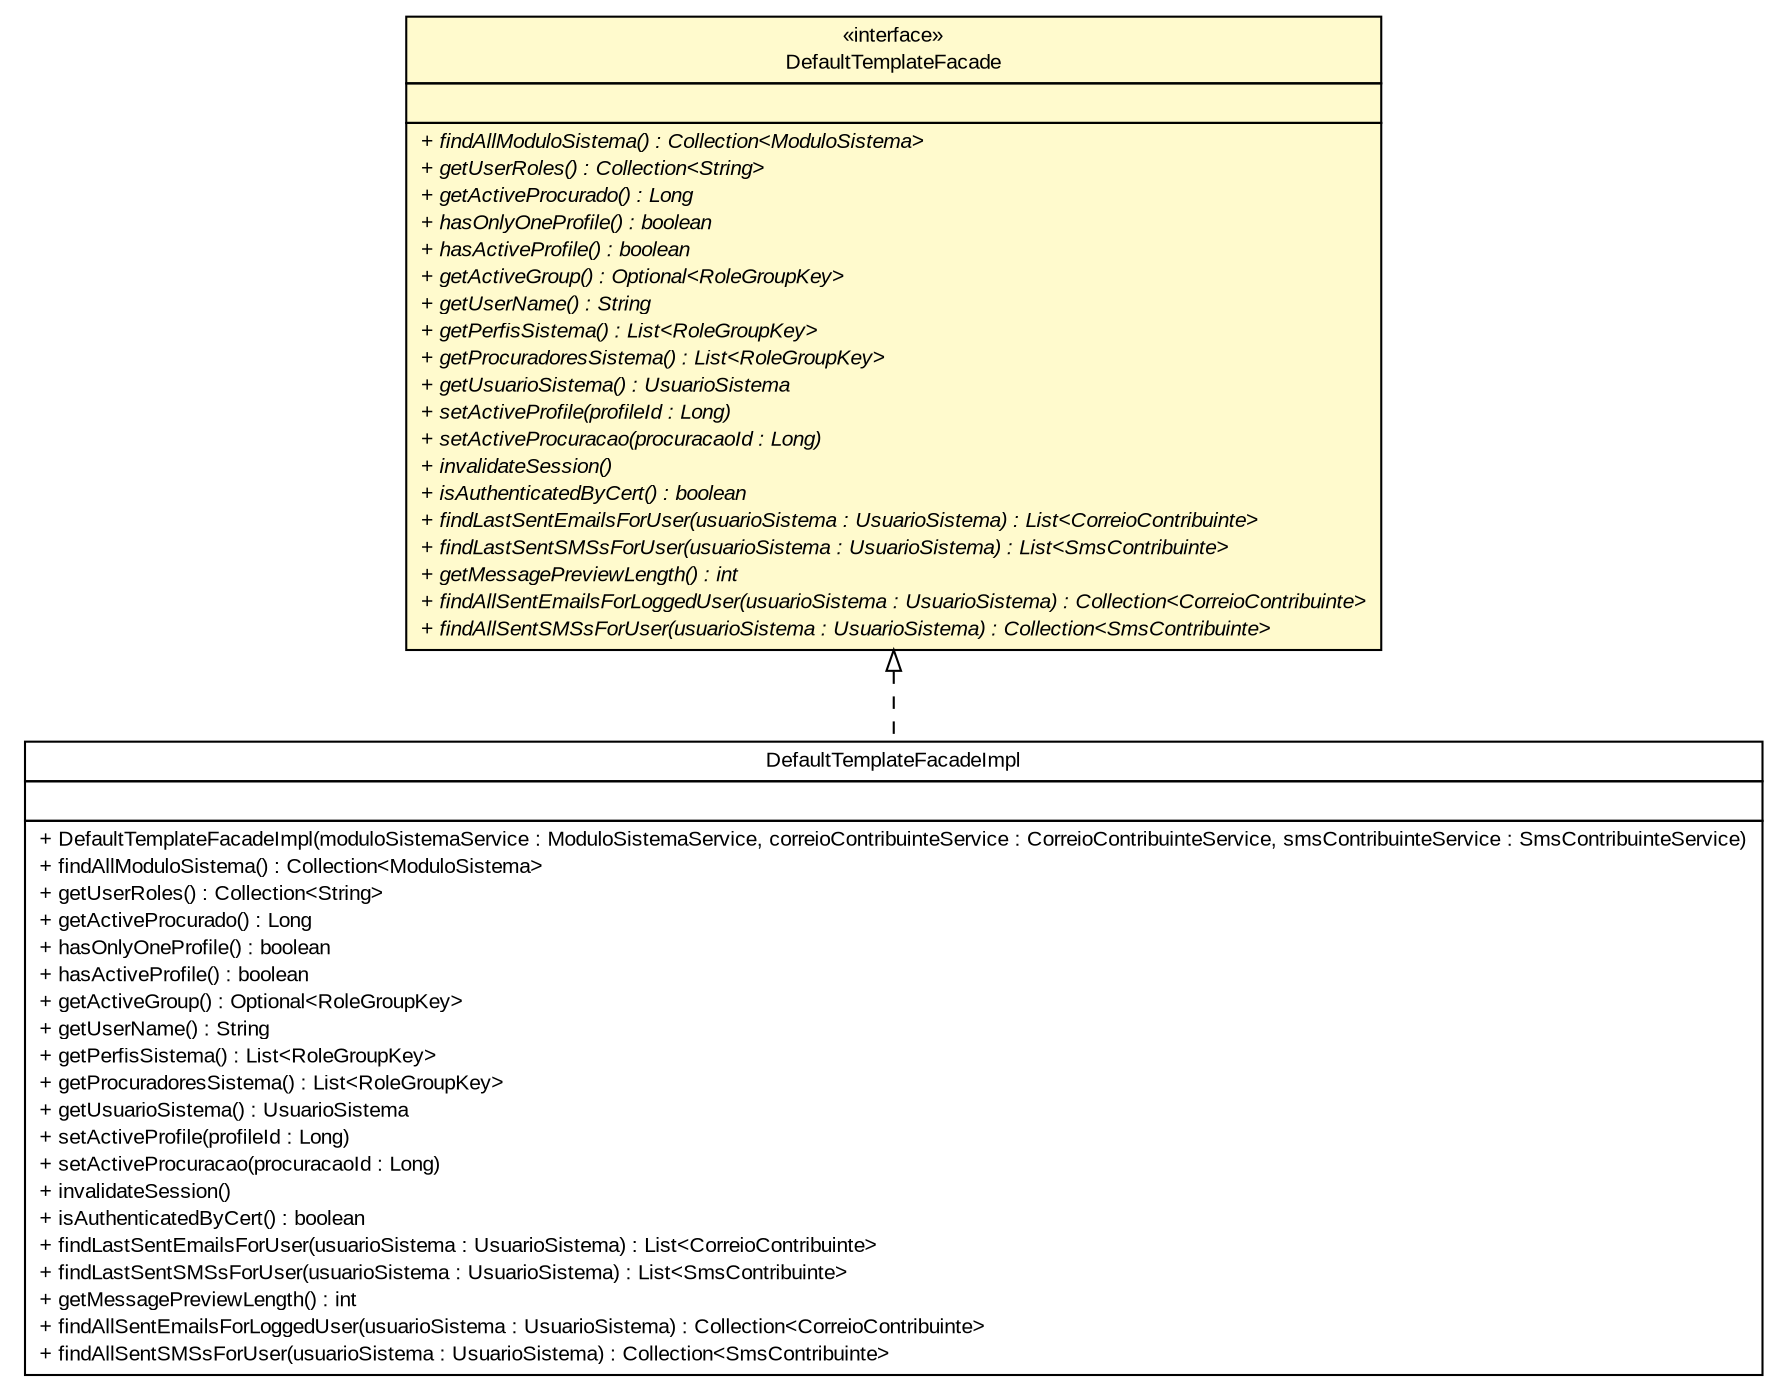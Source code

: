 #!/usr/local/bin/dot
#
# Class diagram 
# Generated by UMLGraph version R5_6 (http://www.umlgraph.org/)
#

digraph G {
	edge [fontname="arial",fontsize=10,labelfontname="arial",labelfontsize=10];
	node [fontname="arial",fontsize=10,shape=plaintext];
	nodesep=0.25;
	ranksep=0.5;
	// br.gov.to.sefaz.seg.business.authentication.facade.DefaultTemplateFacade
	c488241 [label=<<table title="br.gov.to.sefaz.seg.business.authentication.facade.DefaultTemplateFacade" border="0" cellborder="1" cellspacing="0" cellpadding="2" port="p" bgcolor="lemonChiffon" href="./DefaultTemplateFacade.html">
		<tr><td><table border="0" cellspacing="0" cellpadding="1">
<tr><td align="center" balign="center"> &#171;interface&#187; </td></tr>
<tr><td align="center" balign="center"> DefaultTemplateFacade </td></tr>
		</table></td></tr>
		<tr><td><table border="0" cellspacing="0" cellpadding="1">
<tr><td align="left" balign="left">  </td></tr>
		</table></td></tr>
		<tr><td><table border="0" cellspacing="0" cellpadding="1">
<tr><td align="left" balign="left"><font face="arial italic" point-size="10.0"> + findAllModuloSistema() : Collection&lt;ModuloSistema&gt; </font></td></tr>
<tr><td align="left" balign="left"><font face="arial italic" point-size="10.0"> + getUserRoles() : Collection&lt;String&gt; </font></td></tr>
<tr><td align="left" balign="left"><font face="arial italic" point-size="10.0"> + getActiveProcurado() : Long </font></td></tr>
<tr><td align="left" balign="left"><font face="arial italic" point-size="10.0"> + hasOnlyOneProfile() : boolean </font></td></tr>
<tr><td align="left" balign="left"><font face="arial italic" point-size="10.0"> + hasActiveProfile() : boolean </font></td></tr>
<tr><td align="left" balign="left"><font face="arial italic" point-size="10.0"> + getActiveGroup() : Optional&lt;RoleGroupKey&gt; </font></td></tr>
<tr><td align="left" balign="left"><font face="arial italic" point-size="10.0"> + getUserName() : String </font></td></tr>
<tr><td align="left" balign="left"><font face="arial italic" point-size="10.0"> + getPerfisSistema() : List&lt;RoleGroupKey&gt; </font></td></tr>
<tr><td align="left" balign="left"><font face="arial italic" point-size="10.0"> + getProcuradoresSistema() : List&lt;RoleGroupKey&gt; </font></td></tr>
<tr><td align="left" balign="left"><font face="arial italic" point-size="10.0"> + getUsuarioSistema() : UsuarioSistema </font></td></tr>
<tr><td align="left" balign="left"><font face="arial italic" point-size="10.0"> + setActiveProfile(profileId : Long) </font></td></tr>
<tr><td align="left" balign="left"><font face="arial italic" point-size="10.0"> + setActiveProcuracao(procuracaoId : Long) </font></td></tr>
<tr><td align="left" balign="left"><font face="arial italic" point-size="10.0"> + invalidateSession() </font></td></tr>
<tr><td align="left" balign="left"><font face="arial italic" point-size="10.0"> + isAuthenticatedByCert() : boolean </font></td></tr>
<tr><td align="left" balign="left"><font face="arial italic" point-size="10.0"> + findLastSentEmailsForUser(usuarioSistema : UsuarioSistema) : List&lt;CorreioContribuinte&gt; </font></td></tr>
<tr><td align="left" balign="left"><font face="arial italic" point-size="10.0"> + findLastSentSMSsForUser(usuarioSistema : UsuarioSistema) : List&lt;SmsContribuinte&gt; </font></td></tr>
<tr><td align="left" balign="left"><font face="arial italic" point-size="10.0"> + getMessagePreviewLength() : int </font></td></tr>
<tr><td align="left" balign="left"><font face="arial italic" point-size="10.0"> + findAllSentEmailsForLoggedUser(usuarioSistema : UsuarioSistema) : Collection&lt;CorreioContribuinte&gt; </font></td></tr>
<tr><td align="left" balign="left"><font face="arial italic" point-size="10.0"> + findAllSentSMSsForUser(usuarioSistema : UsuarioSistema) : Collection&lt;SmsContribuinte&gt; </font></td></tr>
		</table></td></tr>
		</table>>, URL="./DefaultTemplateFacade.html", fontname="arial", fontcolor="black", fontsize=10.0];
	// br.gov.to.sefaz.seg.business.authentication.facade.impl.DefaultTemplateFacadeImpl
	c488243 [label=<<table title="br.gov.to.sefaz.seg.business.authentication.facade.impl.DefaultTemplateFacadeImpl" border="0" cellborder="1" cellspacing="0" cellpadding="2" port="p" href="./impl/DefaultTemplateFacadeImpl.html">
		<tr><td><table border="0" cellspacing="0" cellpadding="1">
<tr><td align="center" balign="center"> DefaultTemplateFacadeImpl </td></tr>
		</table></td></tr>
		<tr><td><table border="0" cellspacing="0" cellpadding="1">
<tr><td align="left" balign="left">  </td></tr>
		</table></td></tr>
		<tr><td><table border="0" cellspacing="0" cellpadding="1">
<tr><td align="left" balign="left"> + DefaultTemplateFacadeImpl(moduloSistemaService : ModuloSistemaService, correioContribuinteService : CorreioContribuinteService, smsContribuinteService : SmsContribuinteService) </td></tr>
<tr><td align="left" balign="left"> + findAllModuloSistema() : Collection&lt;ModuloSistema&gt; </td></tr>
<tr><td align="left" balign="left"> + getUserRoles() : Collection&lt;String&gt; </td></tr>
<tr><td align="left" balign="left"> + getActiveProcurado() : Long </td></tr>
<tr><td align="left" balign="left"> + hasOnlyOneProfile() : boolean </td></tr>
<tr><td align="left" balign="left"> + hasActiveProfile() : boolean </td></tr>
<tr><td align="left" balign="left"> + getActiveGroup() : Optional&lt;RoleGroupKey&gt; </td></tr>
<tr><td align="left" balign="left"> + getUserName() : String </td></tr>
<tr><td align="left" balign="left"> + getPerfisSistema() : List&lt;RoleGroupKey&gt; </td></tr>
<tr><td align="left" balign="left"> + getProcuradoresSistema() : List&lt;RoleGroupKey&gt; </td></tr>
<tr><td align="left" balign="left"> + getUsuarioSistema() : UsuarioSistema </td></tr>
<tr><td align="left" balign="left"> + setActiveProfile(profileId : Long) </td></tr>
<tr><td align="left" balign="left"> + setActiveProcuracao(procuracaoId : Long) </td></tr>
<tr><td align="left" balign="left"> + invalidateSession() </td></tr>
<tr><td align="left" balign="left"> + isAuthenticatedByCert() : boolean </td></tr>
<tr><td align="left" balign="left"> + findLastSentEmailsForUser(usuarioSistema : UsuarioSistema) : List&lt;CorreioContribuinte&gt; </td></tr>
<tr><td align="left" balign="left"> + findLastSentSMSsForUser(usuarioSistema : UsuarioSistema) : List&lt;SmsContribuinte&gt; </td></tr>
<tr><td align="left" balign="left"> + getMessagePreviewLength() : int </td></tr>
<tr><td align="left" balign="left"> + findAllSentEmailsForLoggedUser(usuarioSistema : UsuarioSistema) : Collection&lt;CorreioContribuinte&gt; </td></tr>
<tr><td align="left" balign="left"> + findAllSentSMSsForUser(usuarioSistema : UsuarioSistema) : Collection&lt;SmsContribuinte&gt; </td></tr>
		</table></td></tr>
		</table>>, URL="./impl/DefaultTemplateFacadeImpl.html", fontname="arial", fontcolor="black", fontsize=10.0];
	//br.gov.to.sefaz.seg.business.authentication.facade.impl.DefaultTemplateFacadeImpl implements br.gov.to.sefaz.seg.business.authentication.facade.DefaultTemplateFacade
	c488241:p -> c488243:p [dir=back,arrowtail=empty,style=dashed];
}

